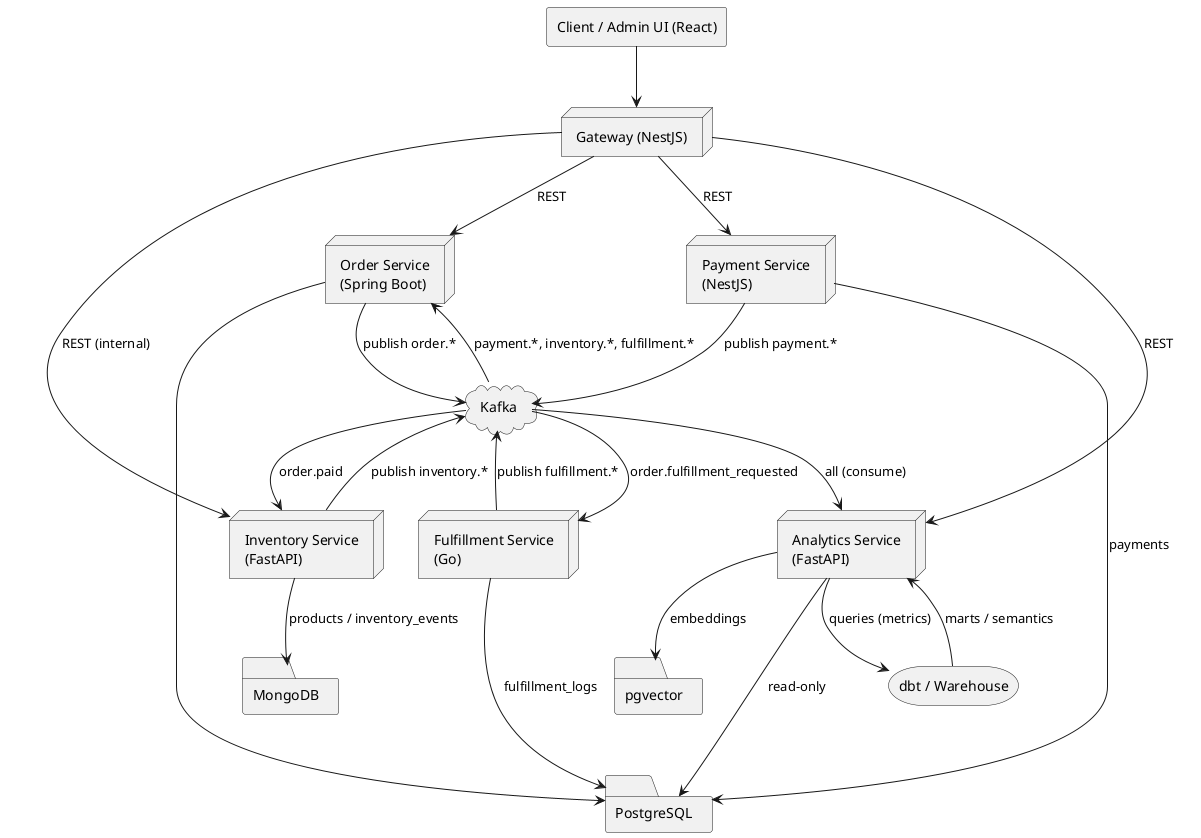 @startuml SystemOverview
skinparam monochrome true
skinparam shadowing false
skinparam componentStyle rectangle

rectangle "Client / Admin UI (React)" as UI
node "Gateway (NestJS)" as Gateway
node "Order Service\n(Spring Boot)" as Order
node "Payment Service\n(NestJS)" as Payment
node "Inventory Service\n(FastAPI)" as Inventory
node "Fulfillment Service\n(Go)" as Fulfillment
node "Analytics Service\n(FastAPI)" as Analytics
cloud "Kafka" as Kafka
folder "PostgreSQL" as PG
folder "MongoDB" as Mongo
storage "dbt / Warehouse" as Dbt
folder "pgvector" as Vector

UI --> Gateway
Gateway --> Order : REST
Gateway --> Payment : REST
Gateway --> Inventory : REST (internal)
Gateway --> Analytics : REST

Order --> PG
Payment --> PG : payments
Fulfillment --> PG : fulfillment_logs
Analytics --> PG : read-only
Inventory --> Mongo : products / inventory_events
Analytics --> Vector : embeddings
Vector -[hidden]-> PG

Order --> Kafka : publish order.*
Payment --> Kafka : publish payment.*
Inventory --> Kafka : publish inventory.*
Fulfillment --> Kafka : publish fulfillment.*
Kafka --> Order : payment.*, inventory.*, fulfillment.*
Kafka --> Inventory : order.paid
Kafka --> Fulfillment : order.fulfillment_requested
Kafka --> Analytics : all (consume)

Analytics --> Dbt : queries (metrics)
Dbt --> Analytics : marts / semantics

@enduml
